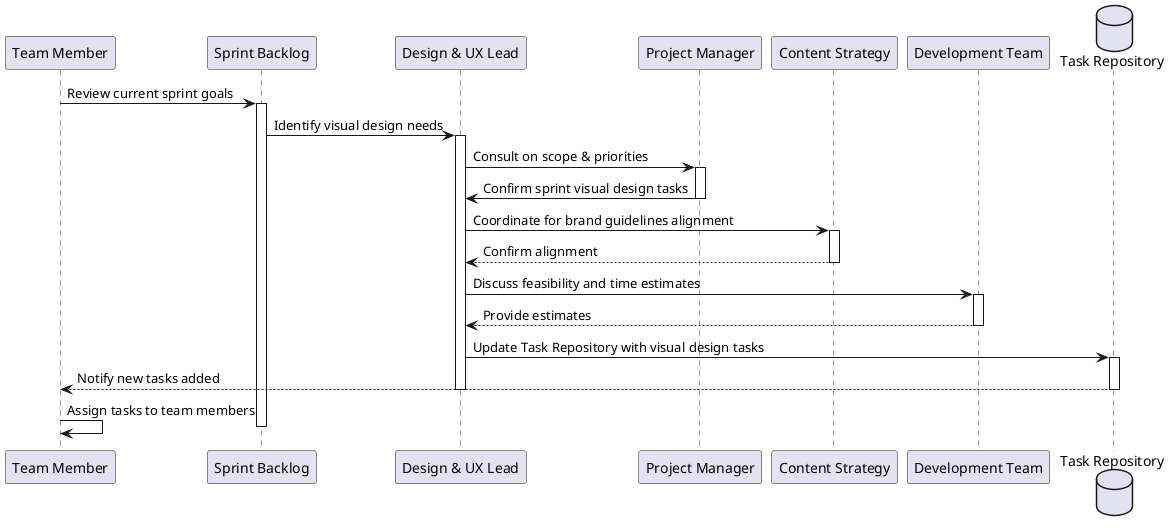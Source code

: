 @startuml
participant "Team Member" as TM
participant "Sprint Backlog" as SB
participant "Design & UX Lead" as DUX
participant "Project Manager" as PM
participant "Content Strategy" as CS
participant "Development Team" as DT
database "Task Repository" as TR

TM -> SB : Review current sprint goals
activate SB
SB -> DUX : Identify visual design needs
activate DUX
DUX -> PM : Consult on scope & priorities
activate PM
PM -> DUX : Confirm sprint visual design tasks
deactivate PM
DUX -> CS : Coordinate for brand guidelines alignment
activate CS
CS --> DUX : Confirm alignment
deactivate CS
DUX -> DT : Discuss feasibility and time estimates
activate DT
DT --> DUX : Provide estimates
deactivate DT
DUX -> TR : Update Task Repository with visual design tasks
activate TR
TR --> TM : Notify new tasks added
deactivate TR
deactivate DUX
TM -> TM : Assign tasks to team members
deactivate SB

@enduml